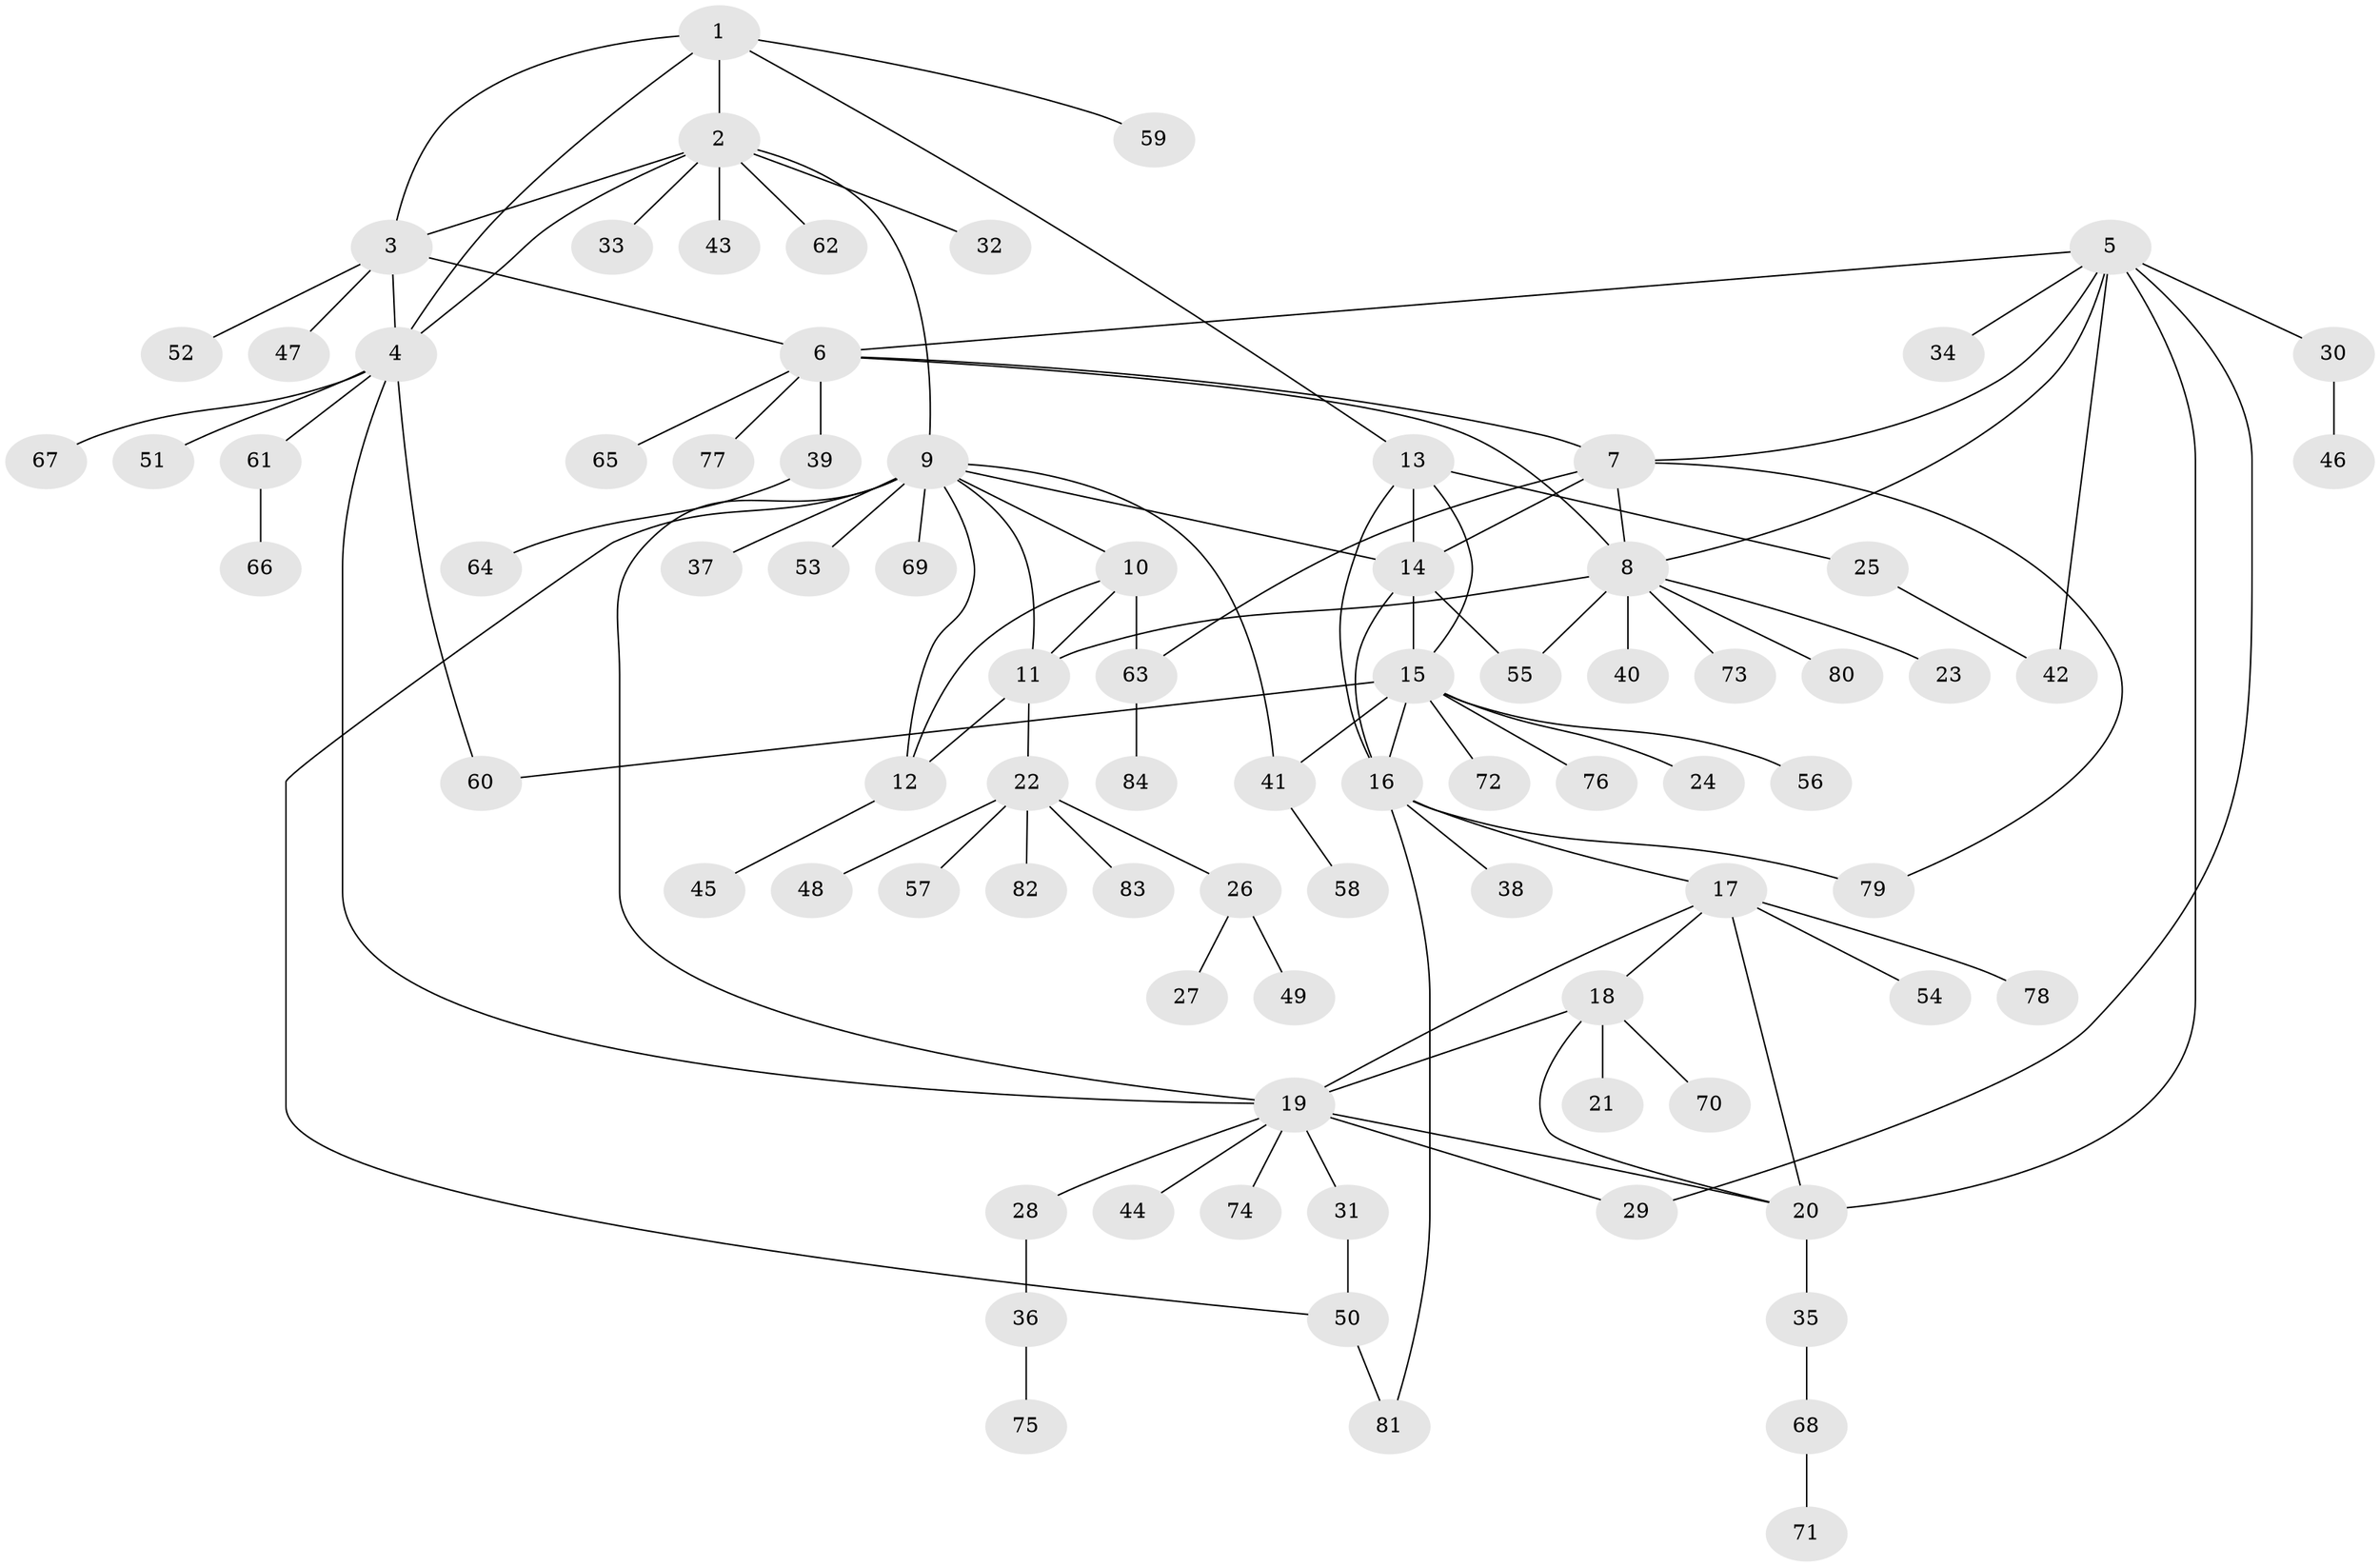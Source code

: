 // coarse degree distribution, {6: 0.04, 8: 0.02, 10: 0.1, 3: 0.02, 5: 0.02, 1: 0.68, 2: 0.12}
// Generated by graph-tools (version 1.1) at 2025/57/03/04/25 21:57:56]
// undirected, 84 vertices, 113 edges
graph export_dot {
graph [start="1"]
  node [color=gray90,style=filled];
  1;
  2;
  3;
  4;
  5;
  6;
  7;
  8;
  9;
  10;
  11;
  12;
  13;
  14;
  15;
  16;
  17;
  18;
  19;
  20;
  21;
  22;
  23;
  24;
  25;
  26;
  27;
  28;
  29;
  30;
  31;
  32;
  33;
  34;
  35;
  36;
  37;
  38;
  39;
  40;
  41;
  42;
  43;
  44;
  45;
  46;
  47;
  48;
  49;
  50;
  51;
  52;
  53;
  54;
  55;
  56;
  57;
  58;
  59;
  60;
  61;
  62;
  63;
  64;
  65;
  66;
  67;
  68;
  69;
  70;
  71;
  72;
  73;
  74;
  75;
  76;
  77;
  78;
  79;
  80;
  81;
  82;
  83;
  84;
  1 -- 2;
  1 -- 3;
  1 -- 4;
  1 -- 13;
  1 -- 59;
  2 -- 3;
  2 -- 4;
  2 -- 9;
  2 -- 32;
  2 -- 33;
  2 -- 43;
  2 -- 62;
  3 -- 4;
  3 -- 6;
  3 -- 47;
  3 -- 52;
  4 -- 19;
  4 -- 51;
  4 -- 60;
  4 -- 61;
  4 -- 67;
  5 -- 6;
  5 -- 7;
  5 -- 8;
  5 -- 20;
  5 -- 29;
  5 -- 30;
  5 -- 34;
  5 -- 42;
  6 -- 7;
  6 -- 8;
  6 -- 39;
  6 -- 65;
  6 -- 77;
  7 -- 8;
  7 -- 14;
  7 -- 63;
  7 -- 79;
  8 -- 11;
  8 -- 23;
  8 -- 40;
  8 -- 55;
  8 -- 73;
  8 -- 80;
  9 -- 10;
  9 -- 11;
  9 -- 12;
  9 -- 14;
  9 -- 19;
  9 -- 37;
  9 -- 41;
  9 -- 50;
  9 -- 53;
  9 -- 69;
  10 -- 11;
  10 -- 12;
  10 -- 63;
  11 -- 12;
  11 -- 22;
  12 -- 45;
  13 -- 14;
  13 -- 15;
  13 -- 16;
  13 -- 25;
  14 -- 15;
  14 -- 16;
  14 -- 55;
  15 -- 16;
  15 -- 24;
  15 -- 41;
  15 -- 56;
  15 -- 60;
  15 -- 72;
  15 -- 76;
  16 -- 17;
  16 -- 38;
  16 -- 79;
  16 -- 81;
  17 -- 18;
  17 -- 19;
  17 -- 20;
  17 -- 54;
  17 -- 78;
  18 -- 19;
  18 -- 20;
  18 -- 21;
  18 -- 70;
  19 -- 20;
  19 -- 28;
  19 -- 29;
  19 -- 31;
  19 -- 44;
  19 -- 74;
  20 -- 35;
  22 -- 26;
  22 -- 48;
  22 -- 57;
  22 -- 82;
  22 -- 83;
  25 -- 42;
  26 -- 27;
  26 -- 49;
  28 -- 36;
  30 -- 46;
  31 -- 50;
  35 -- 68;
  36 -- 75;
  39 -- 64;
  41 -- 58;
  50 -- 81;
  61 -- 66;
  63 -- 84;
  68 -- 71;
}

